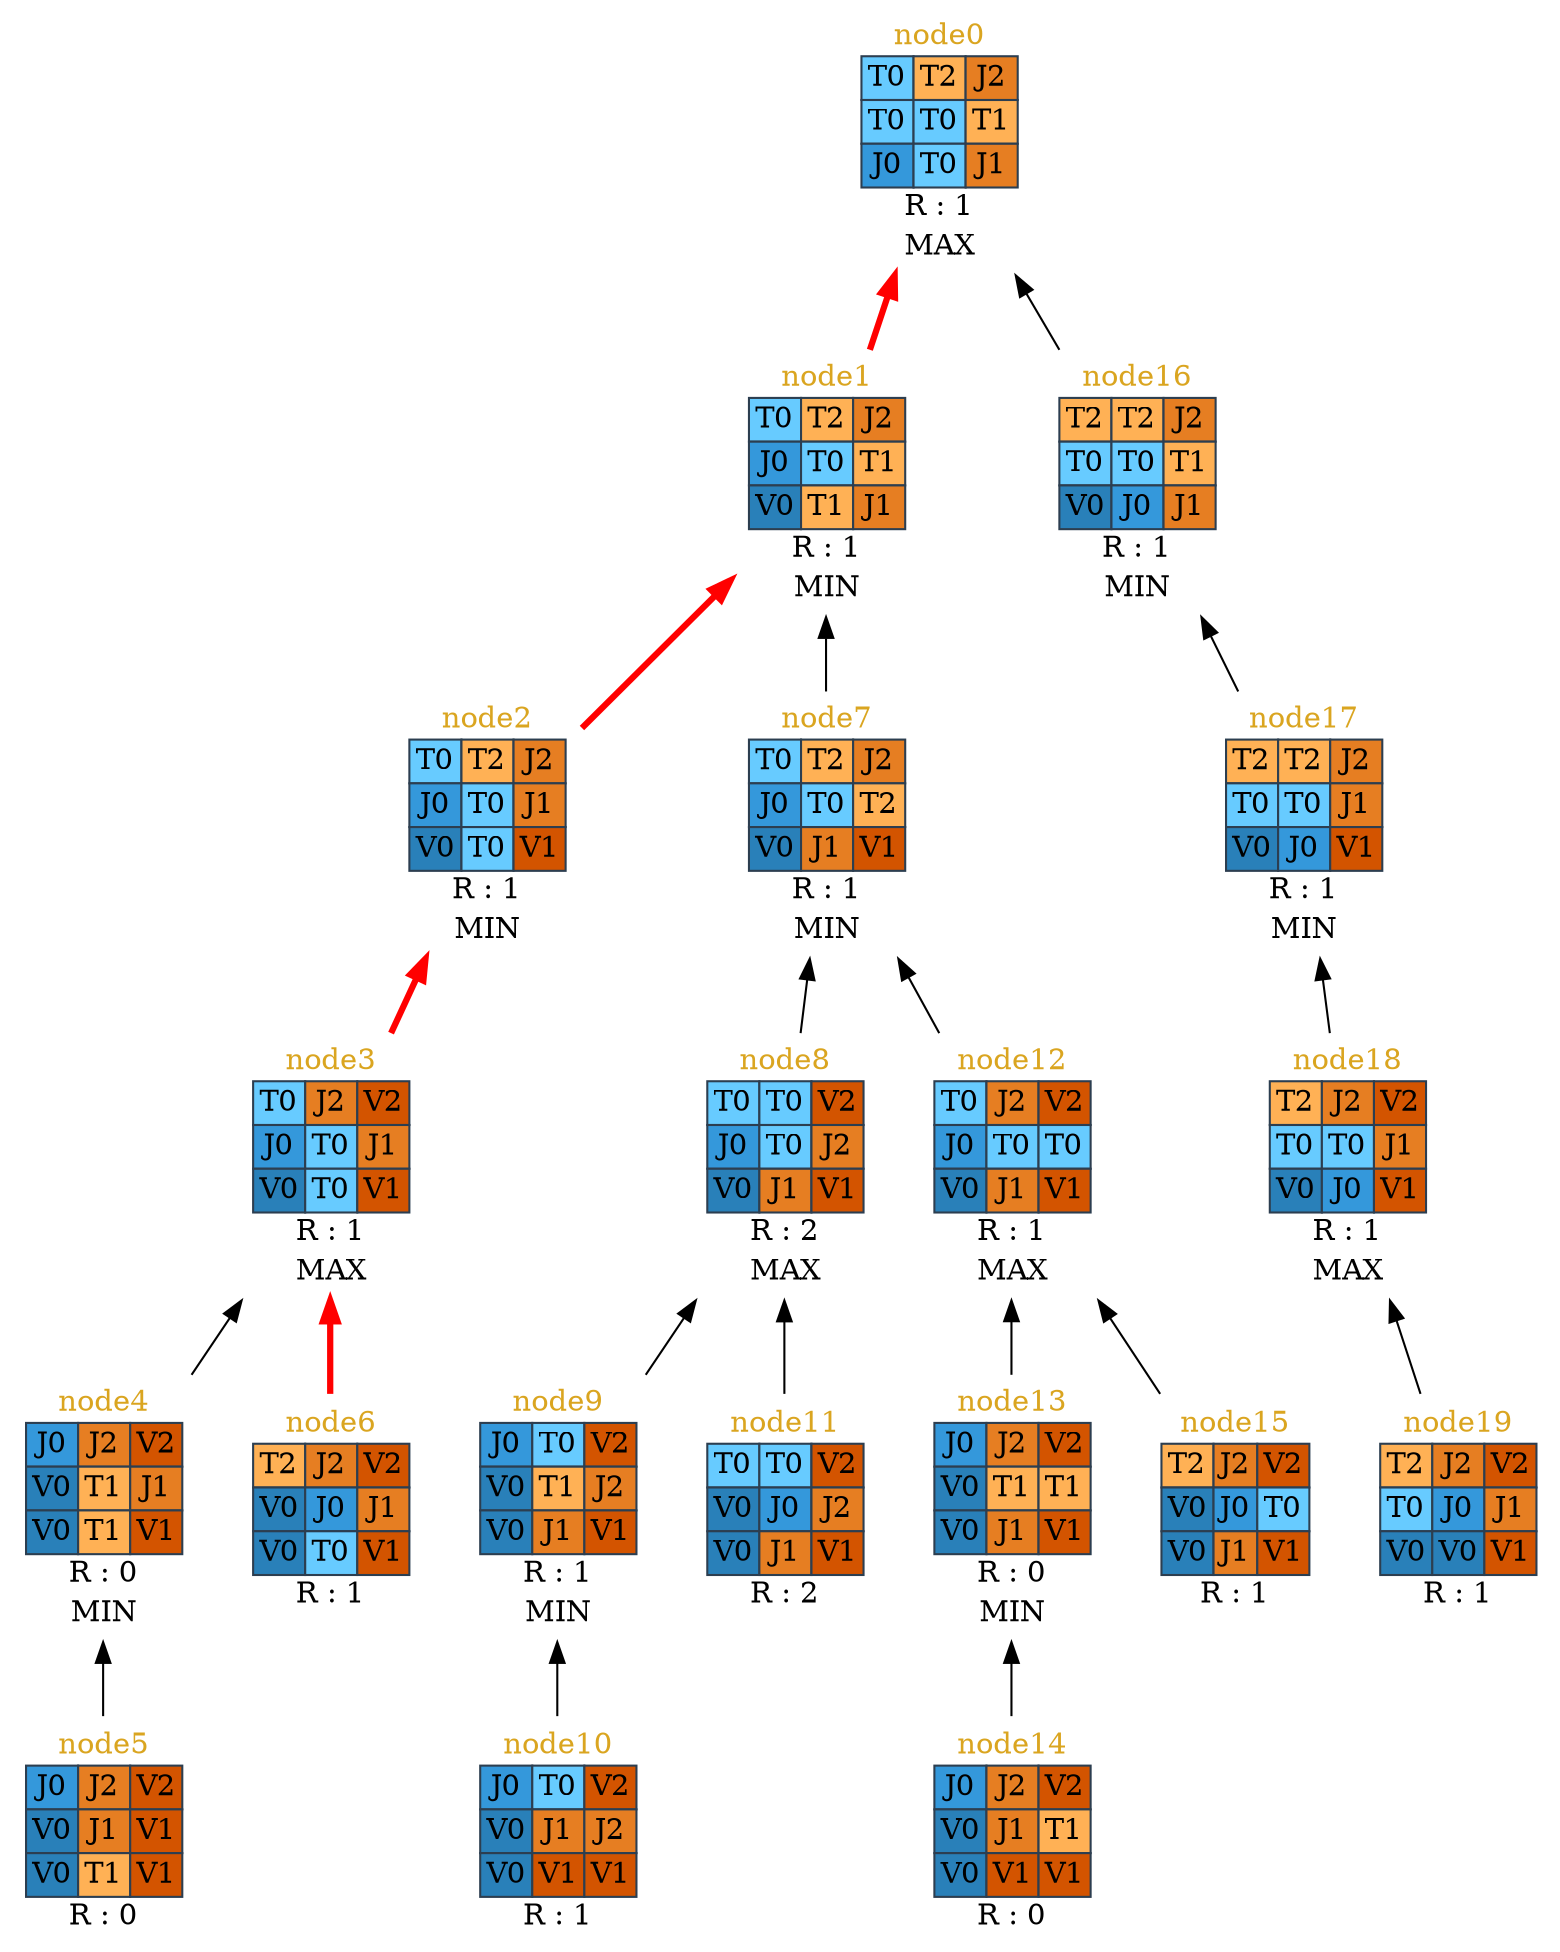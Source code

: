 digraph G{rankdir = BT;node0[shape = none label = <<table border="0" cellspacing="0"><tr><td colspan="3"><font color="goldenrod">node0</font></td></tr><tr><td border="1" bgcolor="#67CBFF" >T0</td><td border="1" bgcolor="#FFB155" >T2</td><td border="1" bgcolor="#e67e22" >J2</td></tr><tr><td border="1" bgcolor="#67CBFF" >T0</td><td border="1" bgcolor="#67CBFF" >T0</td><td border="1" bgcolor="#FFB155" >T1</td></tr><tr><td border="1" bgcolor="#3498db" >J0</td><td border="1" bgcolor="#67CBFF" >T0</td><td border="1" bgcolor="#e67e22" >J1</td></tr><tr><td colspan="3">R : 1</td></tr><tr><td colspan="3">MAX</td></tr></table>> color="#2c3e50"]node1[shape = none label = <<table border="0" cellspacing="0"><tr><td colspan="3"><font color="goldenrod">node1</font></td></tr><tr><td border="1" bgcolor="#67CBFF" >T0</td><td border="1" bgcolor="#FFB155" >T2</td><td border="1" bgcolor="#e67e22" >J2</td></tr><tr><td border="1" bgcolor="#3498db" >J0</td><td border="1" bgcolor="#67CBFF" >T0</td><td border="1" bgcolor="#FFB155" >T1</td></tr><tr><td border="1" bgcolor="#2980b9" >V0</td><td border="1" bgcolor="#FFB155" >T1</td><td border="1" bgcolor="#e67e22" >J1</td></tr><tr><td colspan="3">R : 1</td></tr><tr><td colspan="3">MIN</td></tr></table>> color="#2c3e50"]node2[shape = none label = <<table border="0" cellspacing="0"><tr><td colspan="3"><font color="goldenrod">node2</font></td></tr><tr><td border="1" bgcolor="#67CBFF" >T0</td><td border="1" bgcolor="#FFB155" >T2</td><td border="1" bgcolor="#e67e22" >J2</td></tr><tr><td border="1" bgcolor="#3498db" >J0</td><td border="1" bgcolor="#67CBFF" >T0</td><td border="1" bgcolor="#e67e22" >J1</td></tr><tr><td border="1" bgcolor="#2980b9" >V0</td><td border="1" bgcolor="#67CBFF" >T0</td><td border="1" bgcolor="#d35400" >V1</td></tr><tr><td colspan="3">R : 1</td></tr><tr><td colspan="3">MIN</td></tr></table>> color="#2c3e50"]node3[shape = none label = <<table border="0" cellspacing="0"><tr><td colspan="3"><font color="goldenrod">node3</font></td></tr><tr><td border="1" bgcolor="#67CBFF" >T0</td><td border="1" bgcolor="#e67e22" >J2</td><td border="1" bgcolor="#d35400" >V2</td></tr><tr><td border="1" bgcolor="#3498db" >J0</td><td border="1" bgcolor="#67CBFF" >T0</td><td border="1" bgcolor="#e67e22" >J1</td></tr><tr><td border="1" bgcolor="#2980b9" >V0</td><td border="1" bgcolor="#67CBFF" >T0</td><td border="1" bgcolor="#d35400" >V1</td></tr><tr><td colspan="3">R : 1</td></tr><tr><td colspan="3">MAX</td></tr></table>> color="#2c3e50"]node4[shape = none label = <<table border="0" cellspacing="0"><tr><td colspan="3"><font color="goldenrod">node4</font></td></tr><tr><td border="1" bgcolor="#3498db" >J0</td><td border="1" bgcolor="#e67e22" >J2</td><td border="1" bgcolor="#d35400" >V2</td></tr><tr><td border="1" bgcolor="#2980b9" >V0</td><td border="1" bgcolor="#FFB155" >T1</td><td border="1" bgcolor="#e67e22" >J1</td></tr><tr><td border="1" bgcolor="#2980b9" >V0</td><td border="1" bgcolor="#FFB155" >T1</td><td border="1" bgcolor="#d35400" >V1</td></tr><tr><td colspan="3">R : 0</td></tr><tr><td colspan="3">MIN</td></tr></table>> color="#2c3e50"]node5[shape = none label = <<table border="0" cellspacing="0"><tr><td colspan="3"><font color="goldenrod">node5</font></td></tr><tr><td border="1" bgcolor="#3498db" >J0</td><td border="1" bgcolor="#e67e22" >J2</td><td border="1" bgcolor="#d35400" >V2</td></tr><tr><td border="1" bgcolor="#2980b9" >V0</td><td border="1" bgcolor="#e67e22" >J1</td><td border="1" bgcolor="#d35400" >V1</td></tr><tr><td border="1" bgcolor="#2980b9" >V0</td><td border="1" bgcolor="#FFB155" >T1</td><td border="1" bgcolor="#d35400" >V1</td></tr><tr><td colspan="3">R : 0</td></tr></table>> color="#2c3e50"]node6[shape = none label = <<table border="0" cellspacing="0"><tr><td colspan="3"><font color="goldenrod">node6</font></td></tr><tr><td border="1" bgcolor="#FFB155" >T2</td><td border="1" bgcolor="#e67e22" >J2</td><td border="1" bgcolor="#d35400" >V2</td></tr><tr><td border="1" bgcolor="#2980b9" >V0</td><td border="1" bgcolor="#3498db" >J0</td><td border="1" bgcolor="#e67e22" >J1</td></tr><tr><td border="1" bgcolor="#2980b9" >V0</td><td border="1" bgcolor="#67CBFF" >T0</td><td border="1" bgcolor="#d35400" >V1</td></tr><tr><td colspan="3">R : 1</td></tr></table>> color="#2c3e50"]node7[shape = none label = <<table border="0" cellspacing="0"><tr><td colspan="3"><font color="goldenrod">node7</font></td></tr><tr><td border="1" bgcolor="#67CBFF" >T0</td><td border="1" bgcolor="#FFB155" >T2</td><td border="1" bgcolor="#e67e22" >J2</td></tr><tr><td border="1" bgcolor="#3498db" >J0</td><td border="1" bgcolor="#67CBFF" >T0</td><td border="1" bgcolor="#FFB155" >T2</td></tr><tr><td border="1" bgcolor="#2980b9" >V0</td><td border="1" bgcolor="#e67e22" >J1</td><td border="1" bgcolor="#d35400" >V1</td></tr><tr><td colspan="3">R : 1</td></tr><tr><td colspan="3">MIN</td></tr></table>> color="#2c3e50"]node8[shape = none label = <<table border="0" cellspacing="0"><tr><td colspan="3"><font color="goldenrod">node8</font></td></tr><tr><td border="1" bgcolor="#67CBFF" >T0</td><td border="1" bgcolor="#67CBFF" >T0</td><td border="1" bgcolor="#d35400" >V2</td></tr><tr><td border="1" bgcolor="#3498db" >J0</td><td border="1" bgcolor="#67CBFF" >T0</td><td border="1" bgcolor="#e67e22" >J2</td></tr><tr><td border="1" bgcolor="#2980b9" >V0</td><td border="1" bgcolor="#e67e22" >J1</td><td border="1" bgcolor="#d35400" >V1</td></tr><tr><td colspan="3">R : 2</td></tr><tr><td colspan="3">MAX</td></tr></table>> color="#2c3e50"]node9[shape = none label = <<table border="0" cellspacing="0"><tr><td colspan="3"><font color="goldenrod">node9</font></td></tr><tr><td border="1" bgcolor="#3498db" >J0</td><td border="1" bgcolor="#67CBFF" >T0</td><td border="1" bgcolor="#d35400" >V2</td></tr><tr><td border="1" bgcolor="#2980b9" >V0</td><td border="1" bgcolor="#FFB155" >T1</td><td border="1" bgcolor="#e67e22" >J2</td></tr><tr><td border="1" bgcolor="#2980b9" >V0</td><td border="1" bgcolor="#e67e22" >J1</td><td border="1" bgcolor="#d35400" >V1</td></tr><tr><td colspan="3">R : 1</td></tr><tr><td colspan="3">MIN</td></tr></table>> color="#2c3e50"]node10[shape = none label = <<table border="0" cellspacing="0"><tr><td colspan="3"><font color="goldenrod">node10</font></td></tr><tr><td border="1" bgcolor="#3498db" >J0</td><td border="1" bgcolor="#67CBFF" >T0</td><td border="1" bgcolor="#d35400" >V2</td></tr><tr><td border="1" bgcolor="#2980b9" >V0</td><td border="1" bgcolor="#e67e22" >J1</td><td border="1" bgcolor="#e67e22" >J2</td></tr><tr><td border="1" bgcolor="#2980b9" >V0</td><td border="1" bgcolor="#d35400" >V1</td><td border="1" bgcolor="#d35400" >V1</td></tr><tr><td colspan="3">R : 1</td></tr></table>> color="#2c3e50"]node11[shape = none label = <<table border="0" cellspacing="0"><tr><td colspan="3"><font color="goldenrod">node11</font></td></tr><tr><td border="1" bgcolor="#67CBFF" >T0</td><td border="1" bgcolor="#67CBFF" >T0</td><td border="1" bgcolor="#d35400" >V2</td></tr><tr><td border="1" bgcolor="#2980b9" >V0</td><td border="1" bgcolor="#3498db" >J0</td><td border="1" bgcolor="#e67e22" >J2</td></tr><tr><td border="1" bgcolor="#2980b9" >V0</td><td border="1" bgcolor="#e67e22" >J1</td><td border="1" bgcolor="#d35400" >V1</td></tr><tr><td colspan="3">R : 2</td></tr></table>> color="#2c3e50"]node12[shape = none label = <<table border="0" cellspacing="0"><tr><td colspan="3"><font color="goldenrod">node12</font></td></tr><tr><td border="1" bgcolor="#67CBFF" >T0</td><td border="1" bgcolor="#e67e22" >J2</td><td border="1" bgcolor="#d35400" >V2</td></tr><tr><td border="1" bgcolor="#3498db" >J0</td><td border="1" bgcolor="#67CBFF" >T0</td><td border="1" bgcolor="#67CBFF" >T0</td></tr><tr><td border="1" bgcolor="#2980b9" >V0</td><td border="1" bgcolor="#e67e22" >J1</td><td border="1" bgcolor="#d35400" >V1</td></tr><tr><td colspan="3">R : 1</td></tr><tr><td colspan="3">MAX</td></tr></table>> color="#2c3e50"]node13[shape = none label = <<table border="0" cellspacing="0"><tr><td colspan="3"><font color="goldenrod">node13</font></td></tr><tr><td border="1" bgcolor="#3498db" >J0</td><td border="1" bgcolor="#e67e22" >J2</td><td border="1" bgcolor="#d35400" >V2</td></tr><tr><td border="1" bgcolor="#2980b9" >V0</td><td border="1" bgcolor="#FFB155" >T1</td><td border="1" bgcolor="#FFB155" >T1</td></tr><tr><td border="1" bgcolor="#2980b9" >V0</td><td border="1" bgcolor="#e67e22" >J1</td><td border="1" bgcolor="#d35400" >V1</td></tr><tr><td colspan="3">R : 0</td></tr><tr><td colspan="3">MIN</td></tr></table>> color="#2c3e50"]node14[shape = none label = <<table border="0" cellspacing="0"><tr><td colspan="3"><font color="goldenrod">node14</font></td></tr><tr><td border="1" bgcolor="#3498db" >J0</td><td border="1" bgcolor="#e67e22" >J2</td><td border="1" bgcolor="#d35400" >V2</td></tr><tr><td border="1" bgcolor="#2980b9" >V0</td><td border="1" bgcolor="#e67e22" >J1</td><td border="1" bgcolor="#FFB155" >T1</td></tr><tr><td border="1" bgcolor="#2980b9" >V0</td><td border="1" bgcolor="#d35400" >V1</td><td border="1" bgcolor="#d35400" >V1</td></tr><tr><td colspan="3">R : 0</td></tr></table>> color="#2c3e50"]node15[shape = none label = <<table border="0" cellspacing="0"><tr><td colspan="3"><font color="goldenrod">node15</font></td></tr><tr><td border="1" bgcolor="#FFB155" >T2</td><td border="1" bgcolor="#e67e22" >J2</td><td border="1" bgcolor="#d35400" >V2</td></tr><tr><td border="1" bgcolor="#2980b9" >V0</td><td border="1" bgcolor="#3498db" >J0</td><td border="1" bgcolor="#67CBFF" >T0</td></tr><tr><td border="1" bgcolor="#2980b9" >V0</td><td border="1" bgcolor="#e67e22" >J1</td><td border="1" bgcolor="#d35400" >V1</td></tr><tr><td colspan="3">R : 1</td></tr></table>> color="#2c3e50"]node16[shape = none label = <<table border="0" cellspacing="0"><tr><td colspan="3"><font color="goldenrod">node16</font></td></tr><tr><td border="1" bgcolor="#FFB155" >T2</td><td border="1" bgcolor="#FFB155" >T2</td><td border="1" bgcolor="#e67e22" >J2</td></tr><tr><td border="1" bgcolor="#67CBFF" >T0</td><td border="1" bgcolor="#67CBFF" >T0</td><td border="1" bgcolor="#FFB155" >T1</td></tr><tr><td border="1" bgcolor="#2980b9" >V0</td><td border="1" bgcolor="#3498db" >J0</td><td border="1" bgcolor="#e67e22" >J1</td></tr><tr><td colspan="3">R : 1</td></tr><tr><td colspan="3">MIN</td></tr></table>> color="#2c3e50"]node17[shape = none label = <<table border="0" cellspacing="0"><tr><td colspan="3"><font color="goldenrod">node17</font></td></tr><tr><td border="1" bgcolor="#FFB155" >T2</td><td border="1" bgcolor="#FFB155" >T2</td><td border="1" bgcolor="#e67e22" >J2</td></tr><tr><td border="1" bgcolor="#67CBFF" >T0</td><td border="1" bgcolor="#67CBFF" >T0</td><td border="1" bgcolor="#e67e22" >J1</td></tr><tr><td border="1" bgcolor="#2980b9" >V0</td><td border="1" bgcolor="#3498db" >J0</td><td border="1" bgcolor="#d35400" >V1</td></tr><tr><td colspan="3">R : 1</td></tr><tr><td colspan="3">MIN</td></tr></table>> color="#2c3e50"]node18[shape = none label = <<table border="0" cellspacing="0"><tr><td colspan="3"><font color="goldenrod">node18</font></td></tr><tr><td border="1" bgcolor="#FFB155" >T2</td><td border="1" bgcolor="#e67e22" >J2</td><td border="1" bgcolor="#d35400" >V2</td></tr><tr><td border="1" bgcolor="#67CBFF" >T0</td><td border="1" bgcolor="#67CBFF" >T0</td><td border="1" bgcolor="#e67e22" >J1</td></tr><tr><td border="1" bgcolor="#2980b9" >V0</td><td border="1" bgcolor="#3498db" >J0</td><td border="1" bgcolor="#d35400" >V1</td></tr><tr><td colspan="3">R : 1</td></tr><tr><td colspan="3">MAX</td></tr></table>> color="#2c3e50"]node19[shape = none label = <<table border="0" cellspacing="0"><tr><td colspan="3"><font color="goldenrod">node19</font></td></tr><tr><td border="1" bgcolor="#FFB155" >T2</td><td border="1" bgcolor="#e67e22" >J2</td><td border="1" bgcolor="#d35400" >V2</td></tr><tr><td border="1" bgcolor="#67CBFF" >T0</td><td border="1" bgcolor="#3498db" >J0</td><td border="1" bgcolor="#e67e22" >J1</td></tr><tr><td border="1" bgcolor="#2980b9" >V0</td><td border="1" bgcolor="#2980b9" >V0</td><td border="1" bgcolor="#d35400" >V1</td></tr><tr><td colspan="3">R : 1</td></tr></table>> color="#2c3e50"]node5->node4 node4->node3 node6->node3 [color=red,penwidth=3.0] node3->node2 [color=red,penwidth=3.0] node2->node1 [color=red,penwidth=3.0] node10->node9 node9->node8 node11->node8 node8->node7 node14->node13 node13->node12 node15->node12 node12->node7 node7->node1 node1->node0 [color=red,penwidth=3.0] node19->node18 node18->node17 node17->node16 node16->node0 }
